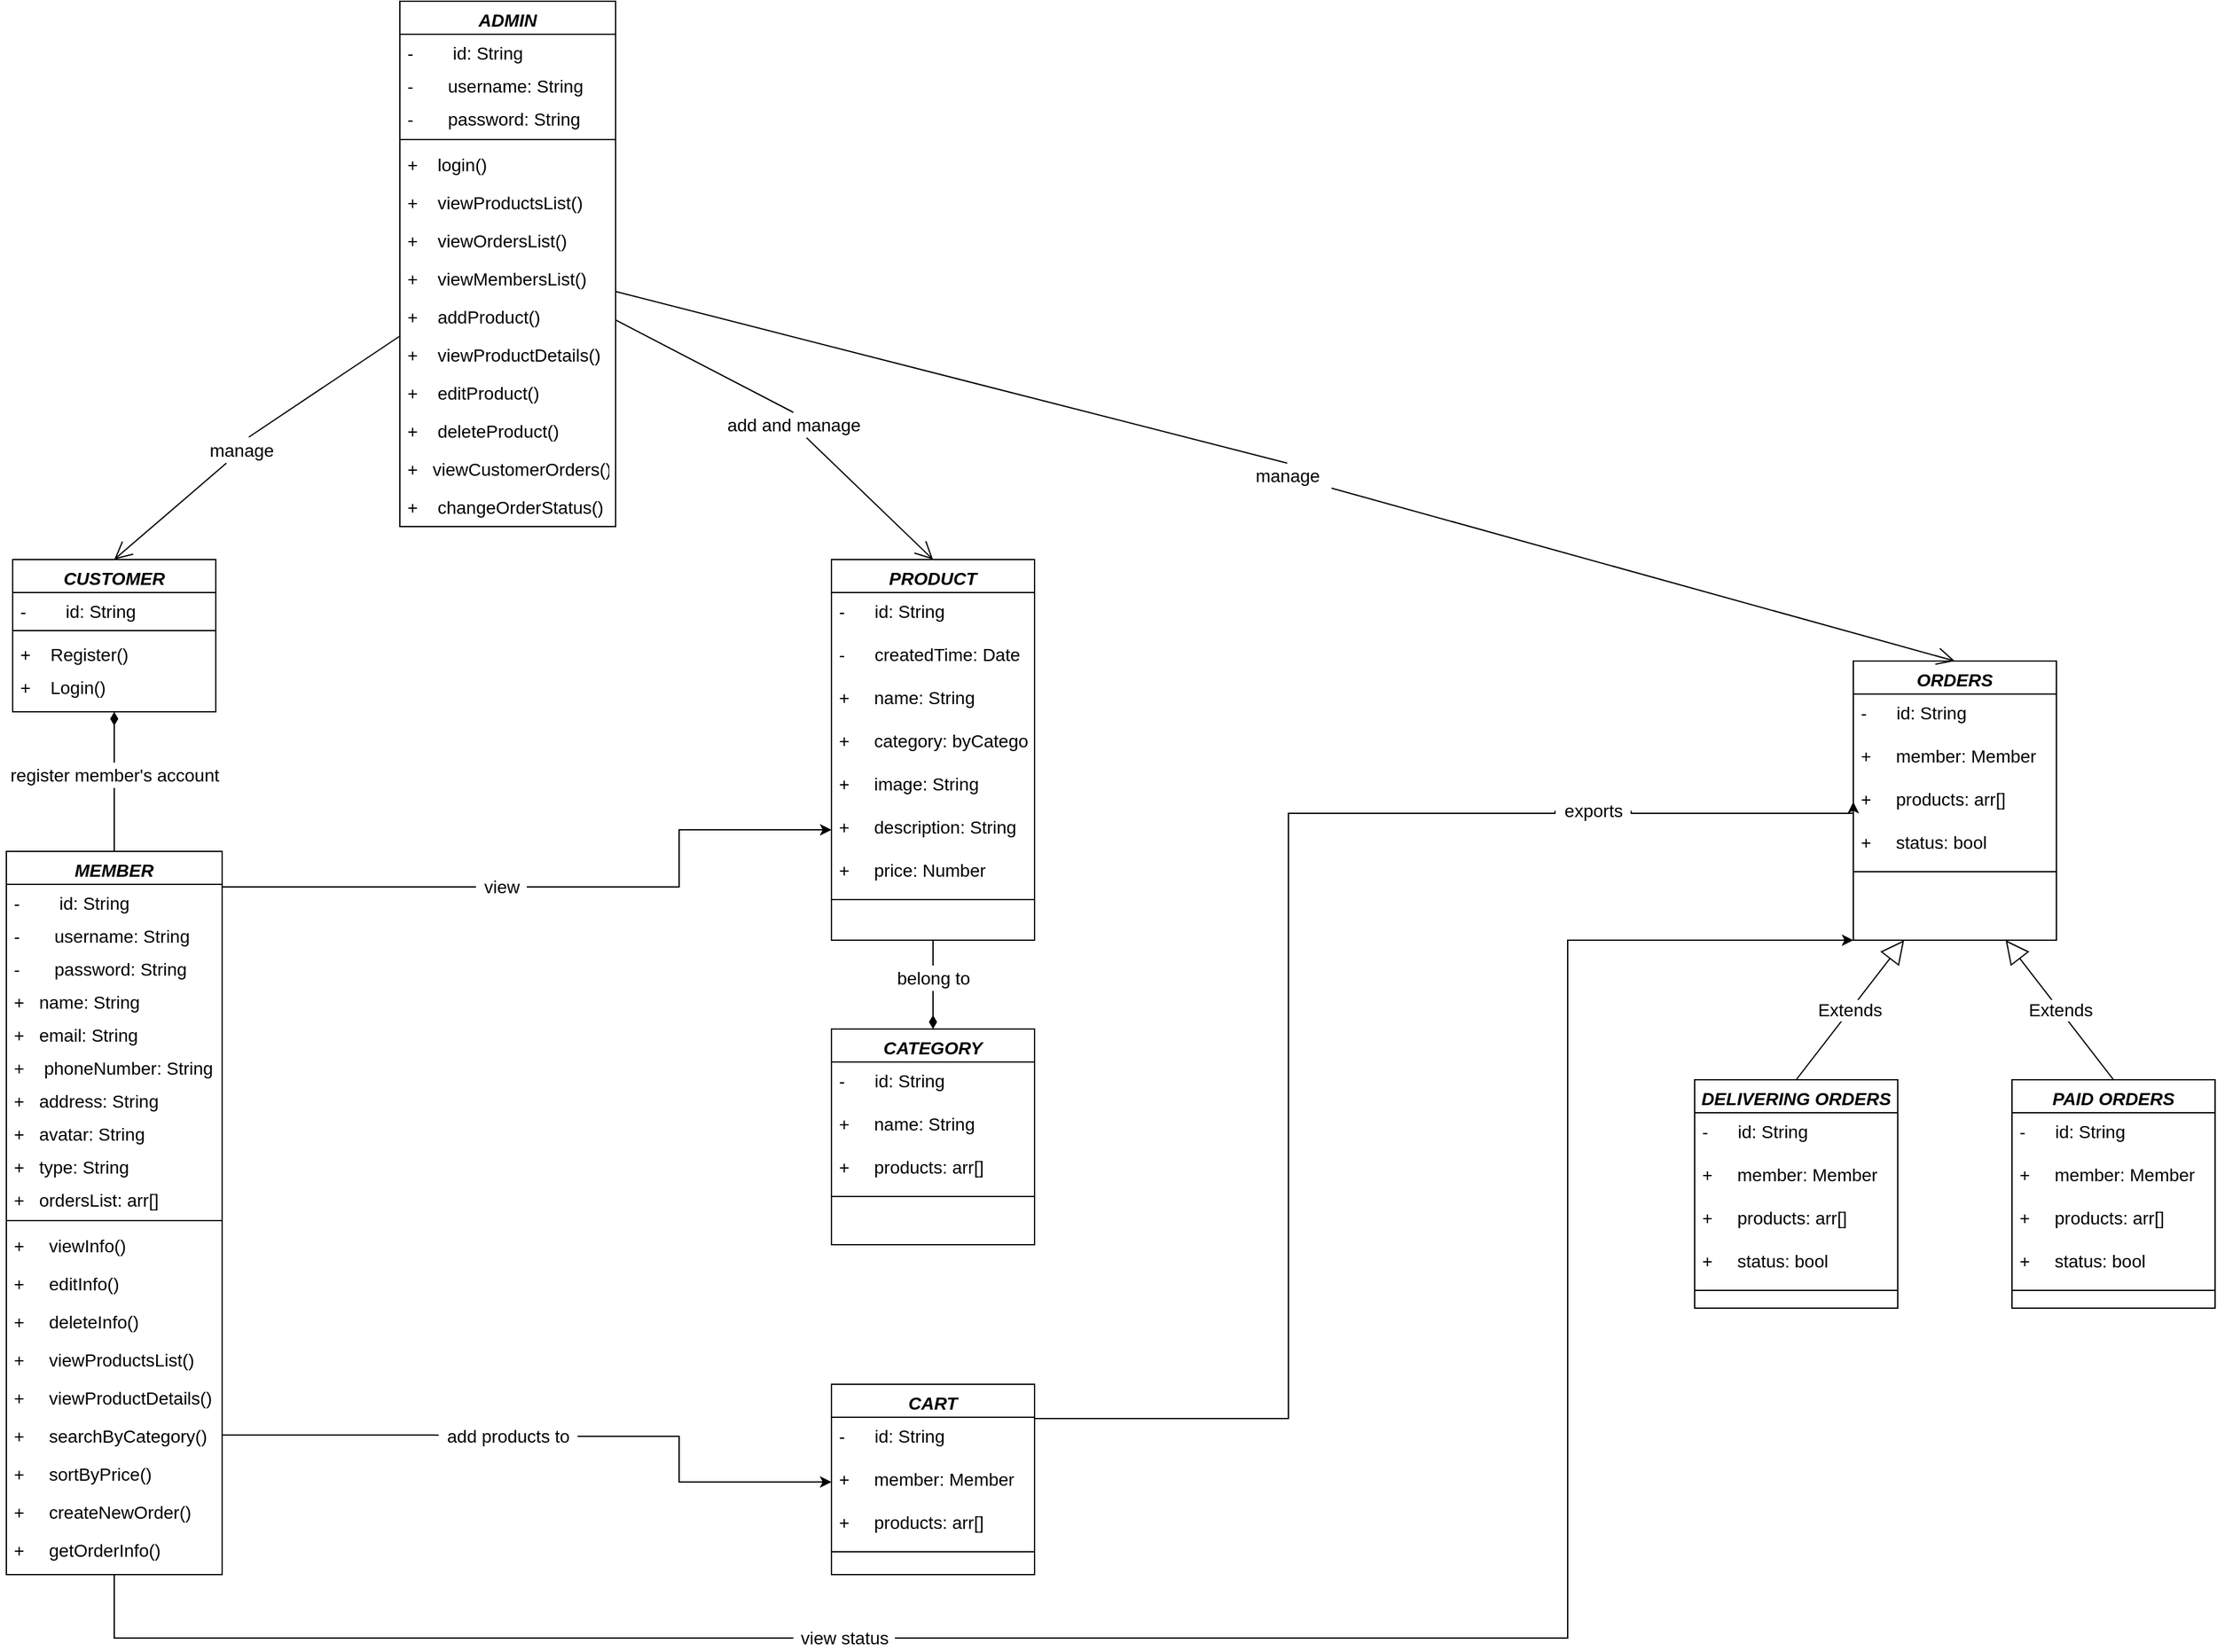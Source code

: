 <mxfile version="18.1.1" type="device"><diagram id="C5RBs43oDa-KdzZeNtuy" name="Page-1"><mxGraphModel dx="3422" dy="2517" grid="1" gridSize="10" guides="1" tooltips="1" connect="1" arrows="1" fold="1" page="1" pageScale="1" pageWidth="827" pageHeight="1169" math="0" shadow="0"><root><mxCell id="WIyWlLk6GJQsqaUBKTNV-0"/><mxCell id="WIyWlLk6GJQsqaUBKTNV-1" parent="WIyWlLk6GJQsqaUBKTNV-0"/><mxCell id="WtOea2Ob_18TwqerCMNY-133" style="edgeStyle=orthogonalEdgeStyle;rounded=0;orthogonalLoop=1;jettySize=auto;html=1;fontSize=14;entryX=0;entryY=1;entryDx=0;entryDy=0;startArrow=none;" edge="1" parent="WIyWlLk6GJQsqaUBKTNV-1" source="WtOea2Ob_18TwqerCMNY-135" target="WtOea2Ob_18TwqerCMNY-74"><mxGeometry relative="1" as="geometry"><mxPoint x="930" y="130" as="targetPoint"/><Array as="points"><mxPoint x="600" y="930"/><mxPoint x="600" y="380"/></Array></mxGeometry></mxCell><mxCell id="zkfFHV4jXpPFQw0GAbJ--0" value="MEMBER" style="swimlane;fontStyle=3;align=center;verticalAlign=top;childLayout=stackLayout;horizontal=1;startSize=26;horizontalStack=0;resizeParent=1;resizeLast=0;collapsible=1;marginBottom=0;rounded=0;shadow=0;strokeWidth=1;fontSize=14;" parent="WIyWlLk6GJQsqaUBKTNV-1" vertex="1"><mxGeometry x="-630" y="310" width="170" height="570" as="geometry"><mxRectangle x="230" y="140" width="160" height="26" as="alternateBounds"/></mxGeometry></mxCell><mxCell id="zkfFHV4jXpPFQw0GAbJ--2" value="-        id: String" style="text;align=left;verticalAlign=top;spacingLeft=4;spacingRight=4;overflow=hidden;rotatable=0;points=[[0,0.5],[1,0.5]];portConstraint=eastwest;rounded=0;shadow=0;html=0;fontSize=14;" parent="zkfFHV4jXpPFQw0GAbJ--0" vertex="1"><mxGeometry y="26" width="170" height="26" as="geometry"/></mxCell><mxCell id="zkfFHV4jXpPFQw0GAbJ--3" value="-       username: String" style="text;align=left;verticalAlign=top;spacingLeft=4;spacingRight=4;overflow=hidden;rotatable=0;points=[[0,0.5],[1,0.5]];portConstraint=eastwest;rounded=0;shadow=0;html=0;fontSize=14;" parent="zkfFHV4jXpPFQw0GAbJ--0" vertex="1"><mxGeometry y="52" width="170" height="26" as="geometry"/></mxCell><mxCell id="WtOea2Ob_18TwqerCMNY-10" value="-       password: String" style="text;align=left;verticalAlign=top;spacingLeft=4;spacingRight=4;overflow=hidden;rotatable=0;points=[[0,0.5],[1,0.5]];portConstraint=eastwest;rounded=0;shadow=0;html=0;fontSize=14;" vertex="1" parent="zkfFHV4jXpPFQw0GAbJ--0"><mxGeometry y="78" width="170" height="26" as="geometry"/></mxCell><mxCell id="WtOea2Ob_18TwqerCMNY-16" value="+   name: String" style="text;align=left;verticalAlign=top;spacingLeft=4;spacingRight=4;overflow=hidden;rotatable=0;points=[[0,0.5],[1,0.5]];portConstraint=eastwest;rounded=0;shadow=0;html=0;fontSize=14;" vertex="1" parent="zkfFHV4jXpPFQw0GAbJ--0"><mxGeometry y="104" width="170" height="26" as="geometry"/></mxCell><mxCell id="WtOea2Ob_18TwqerCMNY-13" value="+   email: String" style="text;align=left;verticalAlign=top;spacingLeft=4;spacingRight=4;overflow=hidden;rotatable=0;points=[[0,0.5],[1,0.5]];portConstraint=eastwest;rounded=0;shadow=0;html=0;fontSize=14;" vertex="1" parent="zkfFHV4jXpPFQw0GAbJ--0"><mxGeometry y="130" width="170" height="26" as="geometry"/></mxCell><mxCell id="WtOea2Ob_18TwqerCMNY-19" value="+    phoneNumber: String" style="text;align=left;verticalAlign=top;spacingLeft=4;spacingRight=4;overflow=hidden;rotatable=0;points=[[0,0.5],[1,0.5]];portConstraint=eastwest;rounded=0;shadow=0;html=0;fontSize=14;" vertex="1" parent="zkfFHV4jXpPFQw0GAbJ--0"><mxGeometry y="156" width="170" height="26" as="geometry"/></mxCell><mxCell id="WtOea2Ob_18TwqerCMNY-18" value="+   address: String" style="text;align=left;verticalAlign=top;spacingLeft=4;spacingRight=4;overflow=hidden;rotatable=0;points=[[0,0.5],[1,0.5]];portConstraint=eastwest;rounded=0;shadow=0;html=0;fontSize=14;" vertex="1" parent="zkfFHV4jXpPFQw0GAbJ--0"><mxGeometry y="182" width="170" height="26" as="geometry"/></mxCell><mxCell id="WtOea2Ob_18TwqerCMNY-14" value="+   avatar: String" style="text;align=left;verticalAlign=top;spacingLeft=4;spacingRight=4;overflow=hidden;rotatable=0;points=[[0,0.5],[1,0.5]];portConstraint=eastwest;rounded=0;shadow=0;html=0;fontSize=14;" vertex="1" parent="zkfFHV4jXpPFQw0GAbJ--0"><mxGeometry y="208" width="170" height="26" as="geometry"/></mxCell><mxCell id="WtOea2Ob_18TwqerCMNY-17" value="+   type: String" style="text;align=left;verticalAlign=top;spacingLeft=4;spacingRight=4;overflow=hidden;rotatable=0;points=[[0,0.5],[1,0.5]];portConstraint=eastwest;rounded=0;shadow=0;html=0;fontSize=14;" vertex="1" parent="zkfFHV4jXpPFQw0GAbJ--0"><mxGeometry y="234" width="170" height="26" as="geometry"/></mxCell><mxCell id="WtOea2Ob_18TwqerCMNY-15" value="+   ordersList: arr[]" style="text;align=left;verticalAlign=top;spacingLeft=4;spacingRight=4;overflow=hidden;rotatable=0;points=[[0,0.5],[1,0.5]];portConstraint=eastwest;rounded=0;shadow=0;html=0;fontSize=14;" vertex="1" parent="zkfFHV4jXpPFQw0GAbJ--0"><mxGeometry y="260" width="170" height="26" as="geometry"/></mxCell><mxCell id="zkfFHV4jXpPFQw0GAbJ--4" value="" style="line;html=1;strokeWidth=1;align=left;verticalAlign=middle;spacingTop=-1;spacingLeft=3;spacingRight=3;rotatable=0;labelPosition=right;points=[];portConstraint=eastwest;fontSize=14;" parent="zkfFHV4jXpPFQw0GAbJ--0" vertex="1"><mxGeometry y="286" width="170" height="10" as="geometry"/></mxCell><mxCell id="zkfFHV4jXpPFQw0GAbJ--5" value="+     viewInfo()" style="text;align=left;verticalAlign=top;spacingLeft=4;spacingRight=4;overflow=hidden;rotatable=0;points=[[0,0.5],[1,0.5]];portConstraint=eastwest;fontSize=14;" parent="zkfFHV4jXpPFQw0GAbJ--0" vertex="1"><mxGeometry y="296" width="170" height="30" as="geometry"/></mxCell><mxCell id="WtOea2Ob_18TwqerCMNY-34" value="+     editInfo()" style="text;align=left;verticalAlign=top;spacingLeft=4;spacingRight=4;overflow=hidden;rotatable=0;points=[[0,0.5],[1,0.5]];portConstraint=eastwest;fontSize=14;" vertex="1" parent="zkfFHV4jXpPFQw0GAbJ--0"><mxGeometry y="326" width="170" height="30" as="geometry"/></mxCell><mxCell id="WtOea2Ob_18TwqerCMNY-33" value="+     deleteInfo()" style="text;align=left;verticalAlign=top;spacingLeft=4;spacingRight=4;overflow=hidden;rotatable=0;points=[[0,0.5],[1,0.5]];portConstraint=eastwest;fontSize=14;" vertex="1" parent="zkfFHV4jXpPFQw0GAbJ--0"><mxGeometry y="356" width="170" height="30" as="geometry"/></mxCell><mxCell id="WtOea2Ob_18TwqerCMNY-35" value="+     viewProductsList()" style="text;align=left;verticalAlign=top;spacingLeft=4;spacingRight=4;overflow=hidden;rotatable=0;points=[[0,0.5],[1,0.5]];portConstraint=eastwest;fontSize=14;" vertex="1" parent="zkfFHV4jXpPFQw0GAbJ--0"><mxGeometry y="386" width="170" height="30" as="geometry"/></mxCell><mxCell id="WtOea2Ob_18TwqerCMNY-36" value="+     viewProductDetails()&#10;" style="text;align=left;verticalAlign=top;spacingLeft=4;spacingRight=4;overflow=hidden;rotatable=0;points=[[0,0.5],[1,0.5]];portConstraint=eastwest;fontStyle=0;fontSize=14;" vertex="1" parent="zkfFHV4jXpPFQw0GAbJ--0"><mxGeometry y="416" width="170" height="30" as="geometry"/></mxCell><mxCell id="WtOea2Ob_18TwqerCMNY-37" value="+     searchByCategory()" style="text;align=left;verticalAlign=top;spacingLeft=4;spacingRight=4;overflow=hidden;rotatable=0;points=[[0,0.5],[1,0.5]];portConstraint=eastwest;fontSize=14;" vertex="1" parent="zkfFHV4jXpPFQw0GAbJ--0"><mxGeometry y="446" width="170" height="30" as="geometry"/></mxCell><mxCell id="WtOea2Ob_18TwqerCMNY-38" value="+     sortByPrice()&#10;" style="text;align=left;verticalAlign=top;spacingLeft=4;spacingRight=4;overflow=hidden;rotatable=0;points=[[0,0.5],[1,0.5]];portConstraint=eastwest;fontSize=14;" vertex="1" parent="zkfFHV4jXpPFQw0GAbJ--0"><mxGeometry y="476" width="170" height="30" as="geometry"/></mxCell><mxCell id="WtOea2Ob_18TwqerCMNY-80" value="+     createNewOrder()" style="text;align=left;verticalAlign=top;spacingLeft=4;spacingRight=4;overflow=hidden;rotatable=0;points=[[0,0.5],[1,0.5]];portConstraint=eastwest;fontSize=14;" vertex="1" parent="zkfFHV4jXpPFQw0GAbJ--0"><mxGeometry y="506" width="170" height="30" as="geometry"/></mxCell><mxCell id="WtOea2Ob_18TwqerCMNY-81" value="+     getOrderInfo()&#10;" style="text;align=left;verticalAlign=top;spacingLeft=4;spacingRight=4;overflow=hidden;rotatable=0;points=[[0,0.5],[1,0.5]];portConstraint=eastwest;fontSize=14;" vertex="1" parent="zkfFHV4jXpPFQw0GAbJ--0"><mxGeometry y="536" width="170" height="30" as="geometry"/></mxCell><mxCell id="zkfFHV4jXpPFQw0GAbJ--13" value="PRODUCT" style="swimlane;fontStyle=3;align=center;verticalAlign=top;childLayout=stackLayout;horizontal=1;startSize=26;horizontalStack=0;resizeParent=1;resizeLast=0;collapsible=1;marginBottom=0;rounded=0;shadow=0;strokeWidth=1;fontSize=14;" parent="WIyWlLk6GJQsqaUBKTNV-1" vertex="1"><mxGeometry x="20" y="80" width="160" height="300" as="geometry"><mxRectangle x="340" y="380" width="170" height="26" as="alternateBounds"/></mxGeometry></mxCell><mxCell id="WtOea2Ob_18TwqerCMNY-48" value="-      id: String" style="text;align=left;verticalAlign=top;spacingLeft=4;spacingRight=4;overflow=hidden;rotatable=0;points=[[0,0.5],[1,0.5]];portConstraint=eastwest;fontSize=14;" vertex="1" parent="zkfFHV4jXpPFQw0GAbJ--13"><mxGeometry y="26" width="160" height="34" as="geometry"/></mxCell><mxCell id="WtOea2Ob_18TwqerCMNY-51" value="-      createdTime: Date" style="text;align=left;verticalAlign=top;spacingLeft=4;spacingRight=4;overflow=hidden;rotatable=0;points=[[0,0.5],[1,0.5]];portConstraint=eastwest;fontSize=14;" vertex="1" parent="zkfFHV4jXpPFQw0GAbJ--13"><mxGeometry y="60" width="160" height="34" as="geometry"/></mxCell><mxCell id="WtOea2Ob_18TwqerCMNY-53" value="+     name: String" style="text;align=left;verticalAlign=top;spacingLeft=4;spacingRight=4;overflow=hidden;rotatable=0;points=[[0,0.5],[1,0.5]];portConstraint=eastwest;fontSize=14;" vertex="1" parent="zkfFHV4jXpPFQw0GAbJ--13"><mxGeometry y="94" width="160" height="34" as="geometry"/></mxCell><mxCell id="WtOea2Ob_18TwqerCMNY-50" value="+     category: byCategoryID " style="text;align=left;verticalAlign=top;spacingLeft=4;spacingRight=4;overflow=hidden;rotatable=0;points=[[0,0.5],[1,0.5]];portConstraint=eastwest;fontSize=14;" vertex="1" parent="zkfFHV4jXpPFQw0GAbJ--13"><mxGeometry y="128" width="160" height="34" as="geometry"/></mxCell><mxCell id="WtOea2Ob_18TwqerCMNY-52" value="+     image: String" style="text;align=left;verticalAlign=top;spacingLeft=4;spacingRight=4;overflow=hidden;rotatable=0;points=[[0,0.5],[1,0.5]];portConstraint=eastwest;fontSize=14;" vertex="1" parent="zkfFHV4jXpPFQw0GAbJ--13"><mxGeometry y="162" width="160" height="34" as="geometry"/></mxCell><mxCell id="WtOea2Ob_18TwqerCMNY-54" value="+     description: String" style="text;align=left;verticalAlign=top;spacingLeft=4;spacingRight=4;overflow=hidden;rotatable=0;points=[[0,0.5],[1,0.5]];portConstraint=eastwest;fontSize=14;" vertex="1" parent="zkfFHV4jXpPFQw0GAbJ--13"><mxGeometry y="196" width="160" height="34" as="geometry"/></mxCell><mxCell id="WtOea2Ob_18TwqerCMNY-49" value="+     price: Number" style="text;align=left;verticalAlign=top;spacingLeft=4;spacingRight=4;overflow=hidden;rotatable=0;points=[[0,0.5],[1,0.5]];portConstraint=eastwest;fontSize=14;" vertex="1" parent="zkfFHV4jXpPFQw0GAbJ--13"><mxGeometry y="230" width="160" height="34" as="geometry"/></mxCell><mxCell id="zkfFHV4jXpPFQw0GAbJ--15" value="" style="line;html=1;strokeWidth=1;align=left;verticalAlign=middle;spacingTop=-1;spacingLeft=3;spacingRight=3;rotatable=0;labelPosition=right;points=[];portConstraint=eastwest;fontSize=14;" parent="zkfFHV4jXpPFQw0GAbJ--13" vertex="1"><mxGeometry y="264" width="160" height="8" as="geometry"/></mxCell><mxCell id="zkfFHV4jXpPFQw0GAbJ--17" value="CUSTOMER" style="swimlane;fontStyle=3;align=center;verticalAlign=top;childLayout=stackLayout;horizontal=1;startSize=26;horizontalStack=0;resizeParent=1;resizeLast=0;collapsible=1;marginBottom=0;rounded=0;shadow=0;strokeWidth=1;fontSize=14;" parent="WIyWlLk6GJQsqaUBKTNV-1" vertex="1"><mxGeometry x="-625" y="80" width="160" height="120" as="geometry"><mxRectangle x="550" y="140" width="160" height="26" as="alternateBounds"/></mxGeometry></mxCell><mxCell id="zkfFHV4jXpPFQw0GAbJ--18" value="-        id: String" style="text;align=left;verticalAlign=top;spacingLeft=4;spacingRight=4;overflow=hidden;rotatable=0;points=[[0,0.5],[1,0.5]];portConstraint=eastwest;fontSize=14;" parent="zkfFHV4jXpPFQw0GAbJ--17" vertex="1"><mxGeometry y="26" width="160" height="26" as="geometry"/></mxCell><mxCell id="zkfFHV4jXpPFQw0GAbJ--23" value="" style="line;html=1;strokeWidth=1;align=left;verticalAlign=middle;spacingTop=-1;spacingLeft=3;spacingRight=3;rotatable=0;labelPosition=right;points=[];portConstraint=eastwest;fontSize=14;" parent="zkfFHV4jXpPFQw0GAbJ--17" vertex="1"><mxGeometry y="52" width="160" height="8" as="geometry"/></mxCell><mxCell id="zkfFHV4jXpPFQw0GAbJ--24" value="+    Register()" style="text;align=left;verticalAlign=top;spacingLeft=4;spacingRight=4;overflow=hidden;rotatable=0;points=[[0,0.5],[1,0.5]];portConstraint=eastwest;fontSize=14;" parent="zkfFHV4jXpPFQw0GAbJ--17" vertex="1"><mxGeometry y="60" width="160" height="26" as="geometry"/></mxCell><mxCell id="zkfFHV4jXpPFQw0GAbJ--25" value="+    Login()" style="text;align=left;verticalAlign=top;spacingLeft=4;spacingRight=4;overflow=hidden;rotatable=0;points=[[0,0.5],[1,0.5]];portConstraint=eastwest;fontSize=14;" parent="zkfFHV4jXpPFQw0GAbJ--17" vertex="1"><mxGeometry y="86" width="160" height="26" as="geometry"/></mxCell><mxCell id="WtOea2Ob_18TwqerCMNY-20" value="ADMIN" style="swimlane;fontStyle=3;align=center;verticalAlign=top;childLayout=stackLayout;horizontal=1;startSize=26;horizontalStack=0;resizeParent=1;resizeLast=0;collapsible=1;marginBottom=0;rounded=0;shadow=0;strokeWidth=1;fontSize=14;" vertex="1" parent="WIyWlLk6GJQsqaUBKTNV-1"><mxGeometry x="-320" y="-360" width="170" height="414" as="geometry"><mxRectangle x="230" y="140" width="160" height="26" as="alternateBounds"/></mxGeometry></mxCell><mxCell id="WtOea2Ob_18TwqerCMNY-21" value="-        id: String" style="text;align=left;verticalAlign=top;spacingLeft=4;spacingRight=4;overflow=hidden;rotatable=0;points=[[0,0.5],[1,0.5]];portConstraint=eastwest;rounded=0;shadow=0;html=0;fontSize=14;" vertex="1" parent="WtOea2Ob_18TwqerCMNY-20"><mxGeometry y="26" width="170" height="26" as="geometry"/></mxCell><mxCell id="WtOea2Ob_18TwqerCMNY-22" value="-       username: String" style="text;align=left;verticalAlign=top;spacingLeft=4;spacingRight=4;overflow=hidden;rotatable=0;points=[[0,0.5],[1,0.5]];portConstraint=eastwest;rounded=0;shadow=0;html=0;fontSize=14;" vertex="1" parent="WtOea2Ob_18TwqerCMNY-20"><mxGeometry y="52" width="170" height="26" as="geometry"/></mxCell><mxCell id="WtOea2Ob_18TwqerCMNY-23" value="-       password: String" style="text;align=left;verticalAlign=top;spacingLeft=4;spacingRight=4;overflow=hidden;rotatable=0;points=[[0,0.5],[1,0.5]];portConstraint=eastwest;rounded=0;shadow=0;html=0;fontSize=14;" vertex="1" parent="WtOea2Ob_18TwqerCMNY-20"><mxGeometry y="78" width="170" height="26" as="geometry"/></mxCell><mxCell id="WtOea2Ob_18TwqerCMNY-31" value="" style="line;html=1;strokeWidth=1;align=left;verticalAlign=middle;spacingTop=-1;spacingLeft=3;spacingRight=3;rotatable=0;labelPosition=right;points=[];portConstraint=eastwest;fontSize=14;" vertex="1" parent="WtOea2Ob_18TwqerCMNY-20"><mxGeometry y="104" width="170" height="10" as="geometry"/></mxCell><mxCell id="WtOea2Ob_18TwqerCMNY-32" value="+    login()" style="text;align=left;verticalAlign=top;spacingLeft=4;spacingRight=4;overflow=hidden;rotatable=0;points=[[0,0.5],[1,0.5]];portConstraint=eastwest;fontSize=14;" vertex="1" parent="WtOea2Ob_18TwqerCMNY-20"><mxGeometry y="114" width="170" height="30" as="geometry"/></mxCell><mxCell id="WtOea2Ob_18TwqerCMNY-39" value="+    viewProductsList()" style="text;align=left;verticalAlign=top;spacingLeft=4;spacingRight=4;overflow=hidden;rotatable=0;points=[[0,0.5],[1,0.5]];portConstraint=eastwest;fontSize=14;" vertex="1" parent="WtOea2Ob_18TwqerCMNY-20"><mxGeometry y="144" width="170" height="30" as="geometry"/></mxCell><mxCell id="WtOea2Ob_18TwqerCMNY-82" value="+    viewOrdersList()" style="text;align=left;verticalAlign=top;spacingLeft=4;spacingRight=4;overflow=hidden;rotatable=0;points=[[0,0.5],[1,0.5]];portConstraint=eastwest;fontSize=14;" vertex="1" parent="WtOea2Ob_18TwqerCMNY-20"><mxGeometry y="174" width="170" height="30" as="geometry"/></mxCell><mxCell id="WtOea2Ob_18TwqerCMNY-43" value="+    viewMembersList()" style="text;align=left;verticalAlign=top;spacingLeft=4;spacingRight=4;overflow=hidden;rotatable=0;points=[[0,0.5],[1,0.5]];portConstraint=eastwest;fontSize=14;" vertex="1" parent="WtOea2Ob_18TwqerCMNY-20"><mxGeometry y="204" width="170" height="30" as="geometry"/></mxCell><mxCell id="WtOea2Ob_18TwqerCMNY-83" value="+    addProduct()" style="text;align=left;verticalAlign=top;spacingLeft=4;spacingRight=4;overflow=hidden;rotatable=0;points=[[0,0.5],[1,0.5]];portConstraint=eastwest;fontSize=14;" vertex="1" parent="WtOea2Ob_18TwqerCMNY-20"><mxGeometry y="234" width="170" height="30" as="geometry"/></mxCell><mxCell id="WtOea2Ob_18TwqerCMNY-84" value="+    viewProductDetails()" style="text;align=left;verticalAlign=top;spacingLeft=4;spacingRight=4;overflow=hidden;rotatable=0;points=[[0,0.5],[1,0.5]];portConstraint=eastwest;fontSize=14;" vertex="1" parent="WtOea2Ob_18TwqerCMNY-20"><mxGeometry y="264" width="170" height="30" as="geometry"/></mxCell><mxCell id="WtOea2Ob_18TwqerCMNY-42" value="+    editProduct()" style="text;align=left;verticalAlign=top;spacingLeft=4;spacingRight=4;overflow=hidden;rotatable=0;points=[[0,0.5],[1,0.5]];portConstraint=eastwest;fontSize=14;" vertex="1" parent="WtOea2Ob_18TwqerCMNY-20"><mxGeometry y="294" width="170" height="30" as="geometry"/></mxCell><mxCell id="WtOea2Ob_18TwqerCMNY-85" value="+    deleteProduct()" style="text;align=left;verticalAlign=top;spacingLeft=4;spacingRight=4;overflow=hidden;rotatable=0;points=[[0,0.5],[1,0.5]];portConstraint=eastwest;fontSize=14;" vertex="1" parent="WtOea2Ob_18TwqerCMNY-20"><mxGeometry y="324" width="170" height="30" as="geometry"/></mxCell><mxCell id="WtOea2Ob_18TwqerCMNY-41" value="+   viewCustomerOrders()" style="text;align=left;verticalAlign=top;spacingLeft=4;spacingRight=4;overflow=hidden;rotatable=0;points=[[0,0.5],[1,0.5]];portConstraint=eastwest;fontSize=14;" vertex="1" parent="WtOea2Ob_18TwqerCMNY-20"><mxGeometry y="354" width="170" height="30" as="geometry"/></mxCell><mxCell id="WtOea2Ob_18TwqerCMNY-40" value="+    changeOrderStatus()" style="text;align=left;verticalAlign=top;spacingLeft=4;spacingRight=4;overflow=hidden;rotatable=0;points=[[0,0.5],[1,0.5]];portConstraint=eastwest;fontSize=14;" vertex="1" parent="WtOea2Ob_18TwqerCMNY-20"><mxGeometry y="384" width="170" height="30" as="geometry"/></mxCell><mxCell id="WtOea2Ob_18TwqerCMNY-56" value="CATEGORY" style="swimlane;fontStyle=3;align=center;verticalAlign=top;childLayout=stackLayout;horizontal=1;startSize=26;horizontalStack=0;resizeParent=1;resizeLast=0;collapsible=1;marginBottom=0;rounded=0;shadow=0;strokeWidth=1;fontSize=14;" vertex="1" parent="WIyWlLk6GJQsqaUBKTNV-1"><mxGeometry x="20" y="450" width="160" height="170" as="geometry"><mxRectangle x="340" y="380" width="170" height="26" as="alternateBounds"/></mxGeometry></mxCell><mxCell id="WtOea2Ob_18TwqerCMNY-57" value="-      id: String" style="text;align=left;verticalAlign=top;spacingLeft=4;spacingRight=4;overflow=hidden;rotatable=0;points=[[0,0.5],[1,0.5]];portConstraint=eastwest;fontSize=14;" vertex="1" parent="WtOea2Ob_18TwqerCMNY-56"><mxGeometry y="26" width="160" height="34" as="geometry"/></mxCell><mxCell id="WtOea2Ob_18TwqerCMNY-59" value="+     name: String" style="text;align=left;verticalAlign=top;spacingLeft=4;spacingRight=4;overflow=hidden;rotatable=0;points=[[0,0.5],[1,0.5]];portConstraint=eastwest;fontSize=14;" vertex="1" parent="WtOea2Ob_18TwqerCMNY-56"><mxGeometry y="60" width="160" height="34" as="geometry"/></mxCell><mxCell id="WtOea2Ob_18TwqerCMNY-60" value="+     products: arr[] " style="text;align=left;verticalAlign=top;spacingLeft=4;spacingRight=4;overflow=hidden;rotatable=0;points=[[0,0.5],[1,0.5]];portConstraint=eastwest;fontSize=14;" vertex="1" parent="WtOea2Ob_18TwqerCMNY-56"><mxGeometry y="94" width="160" height="34" as="geometry"/></mxCell><mxCell id="WtOea2Ob_18TwqerCMNY-64" value="" style="line;html=1;strokeWidth=1;align=left;verticalAlign=middle;spacingTop=-1;spacingLeft=3;spacingRight=3;rotatable=0;labelPosition=right;points=[];portConstraint=eastwest;fontSize=14;" vertex="1" parent="WtOea2Ob_18TwqerCMNY-56"><mxGeometry y="128" width="160" height="8" as="geometry"/></mxCell><mxCell id="WtOea2Ob_18TwqerCMNY-74" value="ORDERS" style="swimlane;fontStyle=3;align=center;verticalAlign=top;childLayout=stackLayout;horizontal=1;startSize=26;horizontalStack=0;resizeParent=1;resizeLast=0;collapsible=1;marginBottom=0;rounded=0;shadow=0;strokeWidth=1;fontSize=14;" vertex="1" parent="WIyWlLk6GJQsqaUBKTNV-1"><mxGeometry x="825" y="160" width="160" height="220" as="geometry"><mxRectangle x="340" y="380" width="170" height="26" as="alternateBounds"/></mxGeometry></mxCell><mxCell id="WtOea2Ob_18TwqerCMNY-75" value="-      id: String" style="text;align=left;verticalAlign=top;spacingLeft=4;spacingRight=4;overflow=hidden;rotatable=0;points=[[0,0.5],[1,0.5]];portConstraint=eastwest;fontSize=14;" vertex="1" parent="WtOea2Ob_18TwqerCMNY-74"><mxGeometry y="26" width="160" height="34" as="geometry"/></mxCell><mxCell id="WtOea2Ob_18TwqerCMNY-76" value="+     member: Member" style="text;align=left;verticalAlign=top;spacingLeft=4;spacingRight=4;overflow=hidden;rotatable=0;points=[[0,0.5],[1,0.5]];portConstraint=eastwest;fontSize=14;" vertex="1" parent="WtOea2Ob_18TwqerCMNY-74"><mxGeometry y="60" width="160" height="34" as="geometry"/></mxCell><mxCell id="WtOea2Ob_18TwqerCMNY-79" value="+     products: arr[] " style="text;align=left;verticalAlign=top;spacingLeft=4;spacingRight=4;overflow=hidden;rotatable=0;points=[[0,0.5],[1,0.5]];portConstraint=eastwest;fontSize=14;" vertex="1" parent="WtOea2Ob_18TwqerCMNY-74"><mxGeometry y="94" width="160" height="34" as="geometry"/></mxCell><mxCell id="WtOea2Ob_18TwqerCMNY-77" value="+     status: bool" style="text;align=left;verticalAlign=top;spacingLeft=4;spacingRight=4;overflow=hidden;rotatable=0;points=[[0,0.5],[1,0.5]];portConstraint=eastwest;fontSize=14;" vertex="1" parent="WtOea2Ob_18TwqerCMNY-74"><mxGeometry y="128" width="160" height="34" as="geometry"/></mxCell><mxCell id="WtOea2Ob_18TwqerCMNY-78" value="" style="line;html=1;strokeWidth=1;align=left;verticalAlign=middle;spacingTop=-1;spacingLeft=3;spacingRight=3;rotatable=0;labelPosition=right;points=[];portConstraint=eastwest;fontSize=14;" vertex="1" parent="WtOea2Ob_18TwqerCMNY-74"><mxGeometry y="162" width="160" height="8" as="geometry"/></mxCell><mxCell id="WtOea2Ob_18TwqerCMNY-86" value="PAID ORDERS" style="swimlane;fontStyle=3;align=center;verticalAlign=top;childLayout=stackLayout;horizontal=1;startSize=26;horizontalStack=0;resizeParent=1;resizeLast=0;collapsible=1;marginBottom=0;rounded=0;shadow=0;strokeWidth=1;fontSize=14;" vertex="1" parent="WIyWlLk6GJQsqaUBKTNV-1"><mxGeometry x="950" y="490" width="160" height="180" as="geometry"><mxRectangle x="340" y="380" width="170" height="26" as="alternateBounds"/></mxGeometry></mxCell><mxCell id="WtOea2Ob_18TwqerCMNY-87" value="-      id: String" style="text;align=left;verticalAlign=top;spacingLeft=4;spacingRight=4;overflow=hidden;rotatable=0;points=[[0,0.5],[1,0.5]];portConstraint=eastwest;fontSize=14;" vertex="1" parent="WtOea2Ob_18TwqerCMNY-86"><mxGeometry y="26" width="160" height="34" as="geometry"/></mxCell><mxCell id="WtOea2Ob_18TwqerCMNY-88" value="+     member: Member" style="text;align=left;verticalAlign=top;spacingLeft=4;spacingRight=4;overflow=hidden;rotatable=0;points=[[0,0.5],[1,0.5]];portConstraint=eastwest;fontSize=14;" vertex="1" parent="WtOea2Ob_18TwqerCMNY-86"><mxGeometry y="60" width="160" height="34" as="geometry"/></mxCell><mxCell id="WtOea2Ob_18TwqerCMNY-89" value="+     products: arr[] " style="text;align=left;verticalAlign=top;spacingLeft=4;spacingRight=4;overflow=hidden;rotatable=0;points=[[0,0.5],[1,0.5]];portConstraint=eastwest;fontSize=14;" vertex="1" parent="WtOea2Ob_18TwqerCMNY-86"><mxGeometry y="94" width="160" height="34" as="geometry"/></mxCell><mxCell id="WtOea2Ob_18TwqerCMNY-90" value="+     status: bool" style="text;align=left;verticalAlign=top;spacingLeft=4;spacingRight=4;overflow=hidden;rotatable=0;points=[[0,0.5],[1,0.5]];portConstraint=eastwest;fontSize=14;" vertex="1" parent="WtOea2Ob_18TwqerCMNY-86"><mxGeometry y="128" width="160" height="34" as="geometry"/></mxCell><mxCell id="WtOea2Ob_18TwqerCMNY-91" value="" style="line;html=1;strokeWidth=1;align=left;verticalAlign=middle;spacingTop=-1;spacingLeft=3;spacingRight=3;rotatable=0;labelPosition=right;points=[];portConstraint=eastwest;fontSize=14;" vertex="1" parent="WtOea2Ob_18TwqerCMNY-86"><mxGeometry y="162" width="160" height="8" as="geometry"/></mxCell><mxCell id="WtOea2Ob_18TwqerCMNY-92" value="DELIVERING ORDERS" style="swimlane;fontStyle=3;align=center;verticalAlign=top;childLayout=stackLayout;horizontal=1;startSize=26;horizontalStack=0;resizeParent=1;resizeLast=0;collapsible=1;marginBottom=0;rounded=0;shadow=0;strokeWidth=1;fontSize=14;" vertex="1" parent="WIyWlLk6GJQsqaUBKTNV-1"><mxGeometry x="700" y="490" width="160" height="180" as="geometry"><mxRectangle x="340" y="380" width="170" height="26" as="alternateBounds"/></mxGeometry></mxCell><mxCell id="WtOea2Ob_18TwqerCMNY-93" value="-      id: String" style="text;align=left;verticalAlign=top;spacingLeft=4;spacingRight=4;overflow=hidden;rotatable=0;points=[[0,0.5],[1,0.5]];portConstraint=eastwest;fontSize=14;" vertex="1" parent="WtOea2Ob_18TwqerCMNY-92"><mxGeometry y="26" width="160" height="34" as="geometry"/></mxCell><mxCell id="WtOea2Ob_18TwqerCMNY-94" value="+     member: Member" style="text;align=left;verticalAlign=top;spacingLeft=4;spacingRight=4;overflow=hidden;rotatable=0;points=[[0,0.5],[1,0.5]];portConstraint=eastwest;fontSize=14;" vertex="1" parent="WtOea2Ob_18TwqerCMNY-92"><mxGeometry y="60" width="160" height="34" as="geometry"/></mxCell><mxCell id="WtOea2Ob_18TwqerCMNY-95" value="+     products: arr[] " style="text;align=left;verticalAlign=top;spacingLeft=4;spacingRight=4;overflow=hidden;rotatable=0;points=[[0,0.5],[1,0.5]];portConstraint=eastwest;fontSize=14;" vertex="1" parent="WtOea2Ob_18TwqerCMNY-92"><mxGeometry y="94" width="160" height="34" as="geometry"/></mxCell><mxCell id="WtOea2Ob_18TwqerCMNY-96" value="+     status: bool" style="text;align=left;verticalAlign=top;spacingLeft=4;spacingRight=4;overflow=hidden;rotatable=0;points=[[0,0.5],[1,0.5]];portConstraint=eastwest;fontSize=14;" vertex="1" parent="WtOea2Ob_18TwqerCMNY-92"><mxGeometry y="128" width="160" height="34" as="geometry"/></mxCell><mxCell id="WtOea2Ob_18TwqerCMNY-97" value="" style="line;html=1;strokeWidth=1;align=left;verticalAlign=middle;spacingTop=-1;spacingLeft=3;spacingRight=3;rotatable=0;labelPosition=right;points=[];portConstraint=eastwest;fontSize=14;" vertex="1" parent="WtOea2Ob_18TwqerCMNY-92"><mxGeometry y="162" width="160" height="8" as="geometry"/></mxCell><mxCell id="WtOea2Ob_18TwqerCMNY-98" value="" style="endArrow=none;startArrow=none;endFill=0;startFill=1;html=1;verticalAlign=bottom;labelBackgroundColor=none;strokeWidth=1;startSize=8;endSize=8;rounded=0;entryX=0.5;entryY=0;entryDx=0;entryDy=0;exitX=0.5;exitY=1;exitDx=0;exitDy=0;fontSize=14;" edge="1" parent="WIyWlLk6GJQsqaUBKTNV-1" source="WtOea2Ob_18TwqerCMNY-105" target="zkfFHV4jXpPFQw0GAbJ--0"><mxGeometry width="160" relative="1" as="geometry"><mxPoint x="-545" y="200" as="sourcePoint"/><mxPoint x="-140" y="260" as="targetPoint"/></mxGeometry></mxCell><mxCell id="WtOea2Ob_18TwqerCMNY-116" value="CART" style="swimlane;fontStyle=3;align=center;verticalAlign=top;childLayout=stackLayout;horizontal=1;startSize=26;horizontalStack=0;resizeParent=1;resizeLast=0;collapsible=1;marginBottom=0;rounded=0;shadow=0;strokeWidth=1;fontSize=14;" vertex="1" parent="WIyWlLk6GJQsqaUBKTNV-1"><mxGeometry x="20" y="730" width="160" height="150" as="geometry"><mxRectangle x="340" y="380" width="170" height="26" as="alternateBounds"/></mxGeometry></mxCell><mxCell id="WtOea2Ob_18TwqerCMNY-117" value="-      id: String" style="text;align=left;verticalAlign=top;spacingLeft=4;spacingRight=4;overflow=hidden;rotatable=0;points=[[0,0.5],[1,0.5]];portConstraint=eastwest;fontSize=14;" vertex="1" parent="WtOea2Ob_18TwqerCMNY-116"><mxGeometry y="26" width="160" height="34" as="geometry"/></mxCell><mxCell id="WtOea2Ob_18TwqerCMNY-118" value="+     member: Member" style="text;align=left;verticalAlign=top;spacingLeft=4;spacingRight=4;overflow=hidden;rotatable=0;points=[[0,0.5],[1,0.5]];portConstraint=eastwest;fontSize=14;" vertex="1" parent="WtOea2Ob_18TwqerCMNY-116"><mxGeometry y="60" width="160" height="34" as="geometry"/></mxCell><mxCell id="WtOea2Ob_18TwqerCMNY-119" value="+     products: arr[] " style="text;align=left;verticalAlign=top;spacingLeft=4;spacingRight=4;overflow=hidden;rotatable=0;points=[[0,0.5],[1,0.5]];portConstraint=eastwest;fontSize=14;" vertex="1" parent="WtOea2Ob_18TwqerCMNY-116"><mxGeometry y="94" width="160" height="34" as="geometry"/></mxCell><mxCell id="WtOea2Ob_18TwqerCMNY-121" value="" style="line;html=1;strokeWidth=1;align=left;verticalAlign=middle;spacingTop=-1;spacingLeft=3;spacingRight=3;rotatable=0;labelPosition=right;points=[];portConstraint=eastwest;fontSize=14;" vertex="1" parent="WtOea2Ob_18TwqerCMNY-116"><mxGeometry y="128" width="160" height="8" as="geometry"/></mxCell><mxCell id="WtOea2Ob_18TwqerCMNY-123" value="" style="endArrow=none;startArrow=none;endFill=0;startFill=1;html=1;verticalAlign=bottom;labelBackgroundColor=none;strokeWidth=1;startSize=8;endSize=8;rounded=0;entryX=0.5;entryY=1;entryDx=0;entryDy=0;exitX=0.5;exitY=0;exitDx=0;exitDy=0;fontSize=14;" edge="1" parent="WIyWlLk6GJQsqaUBKTNV-1" source="WtOea2Ob_18TwqerCMNY-124" target="zkfFHV4jXpPFQw0GAbJ--13"><mxGeometry width="160" relative="1" as="geometry"><mxPoint x="-220" y="300" as="sourcePoint"/><mxPoint x="-220" y="350" as="targetPoint"/></mxGeometry></mxCell><mxCell id="WtOea2Ob_18TwqerCMNY-125" value="Extends" style="endArrow=block;endSize=16;endFill=0;html=1;rounded=0;entryX=0.75;entryY=1;entryDx=0;entryDy=0;exitX=0.5;exitY=0;exitDx=0;exitDy=0;fontSize=14;" edge="1" parent="WIyWlLk6GJQsqaUBKTNV-1" source="WtOea2Ob_18TwqerCMNY-86" target="WtOea2Ob_18TwqerCMNY-74"><mxGeometry width="160" relative="1" as="geometry"><mxPoint x="695" y="-30" as="sourcePoint"/><mxPoint x="855" y="-30" as="targetPoint"/></mxGeometry></mxCell><mxCell id="WtOea2Ob_18TwqerCMNY-126" value="Extends" style="endArrow=block;endSize=16;endFill=0;html=1;rounded=0;entryX=0.25;entryY=1;entryDx=0;entryDy=0;exitX=0.5;exitY=0;exitDx=0;exitDy=0;fontSize=14;" edge="1" parent="WIyWlLk6GJQsqaUBKTNV-1" source="WtOea2Ob_18TwqerCMNY-92" target="WtOea2Ob_18TwqerCMNY-74"><mxGeometry width="160" relative="1" as="geometry"><mxPoint x="1075" y="-129" as="sourcePoint"/><mxPoint x="995" y="-183" as="targetPoint"/></mxGeometry></mxCell><mxCell id="WtOea2Ob_18TwqerCMNY-128" value="" style="endArrow=open;endFill=1;endSize=12;html=1;rounded=0;entryX=0.5;entryY=0;entryDx=0;entryDy=0;fontSize=14;startArrow=none;" edge="1" parent="WIyWlLk6GJQsqaUBKTNV-1" source="WtOea2Ob_18TwqerCMNY-129" target="zkfFHV4jXpPFQw0GAbJ--13"><mxGeometry width="160" relative="1" as="geometry"><mxPoint x="-150" y="190" as="sourcePoint"/><mxPoint x="10" y="190" as="targetPoint"/></mxGeometry></mxCell><mxCell id="WtOea2Ob_18TwqerCMNY-130" value="" style="endArrow=open;endFill=1;endSize=12;html=1;rounded=0;entryX=0.5;entryY=0;entryDx=0;entryDy=0;fontSize=14;startArrow=none;" edge="1" parent="WIyWlLk6GJQsqaUBKTNV-1" source="WtOea2Ob_18TwqerCMNY-131" target="zkfFHV4jXpPFQw0GAbJ--17"><mxGeometry width="160" relative="1" as="geometry"><mxPoint x="-50" y="-94.099" as="sourcePoint"/><mxPoint x="270" y="90" as="targetPoint"/></mxGeometry></mxCell><mxCell id="WtOea2Ob_18TwqerCMNY-132" value="" style="endArrow=open;endFill=1;endSize=12;html=1;rounded=0;entryX=0.5;entryY=0;entryDx=0;entryDy=0;fontSize=14;startArrow=none;" edge="1" parent="WIyWlLk6GJQsqaUBKTNV-1" source="WtOea2Ob_18TwqerCMNY-134" target="WtOea2Ob_18TwqerCMNY-74"><mxGeometry width="160" relative="1" as="geometry"><mxPoint x="-220" y="-93.488" as="sourcePoint"/><mxPoint x="-180" y="260" as="targetPoint"/></mxGeometry></mxCell><mxCell id="WtOea2Ob_18TwqerCMNY-136" style="edgeStyle=orthogonalEdgeStyle;rounded=0;orthogonalLoop=1;jettySize=auto;html=1;fontSize=14;entryX=0;entryY=0.5;entryDx=0;entryDy=0;exitX=1;exitY=0.5;exitDx=0;exitDy=0;startArrow=none;" edge="1" parent="WIyWlLk6GJQsqaUBKTNV-1" source="WtOea2Ob_18TwqerCMNY-137" target="WtOea2Ob_18TwqerCMNY-54"><mxGeometry relative="1" as="geometry"><mxPoint x="-440" y="370" as="sourcePoint"/><Array as="points"/></mxGeometry></mxCell><mxCell id="WtOea2Ob_18TwqerCMNY-139" style="edgeStyle=orthogonalEdgeStyle;rounded=0;orthogonalLoop=1;jettySize=auto;html=1;exitX=1;exitY=0.5;exitDx=0;exitDy=0;entryX=0;entryY=0.5;entryDx=0;entryDy=0;fontSize=14;startArrow=none;" edge="1" parent="WIyWlLk6GJQsqaUBKTNV-1" source="WtOea2Ob_18TwqerCMNY-138" target="WtOea2Ob_18TwqerCMNY-118"><mxGeometry relative="1" as="geometry"><Array as="points"><mxPoint x="-100" y="771"/><mxPoint x="-100" y="807"/></Array></mxGeometry></mxCell><mxCell id="WtOea2Ob_18TwqerCMNY-140" style="edgeStyle=orthogonalEdgeStyle;rounded=0;orthogonalLoop=1;jettySize=auto;html=1;exitX=1;exitY=0.5;exitDx=0;exitDy=0;entryX=0;entryY=0.5;entryDx=0;entryDy=0;fontSize=14;startArrow=none;" edge="1" parent="WIyWlLk6GJQsqaUBKTNV-1" source="WtOea2Ob_18TwqerCMNY-141" target="WtOea2Ob_18TwqerCMNY-79"><mxGeometry relative="1" as="geometry"><Array as="points"><mxPoint x="650" y="280"/><mxPoint x="825" y="280"/></Array></mxGeometry></mxCell><mxCell id="WtOea2Ob_18TwqerCMNY-134" value="manage" style="text;html=1;align=center;verticalAlign=middle;resizable=0;points=[];autosize=1;strokeColor=none;fillColor=none;fontSize=14;" vertex="1" parent="WIyWlLk6GJQsqaUBKTNV-1"><mxGeometry x="344" y="4" width="70" height="20" as="geometry"/></mxCell><mxCell id="WtOea2Ob_18TwqerCMNY-143" value="" style="endArrow=none;endFill=1;endSize=12;html=1;rounded=0;entryX=0.5;entryY=0;entryDx=0;entryDy=0;fontSize=14;" edge="1" parent="WIyWlLk6GJQsqaUBKTNV-1" source="WtOea2Ob_18TwqerCMNY-20" target="WtOea2Ob_18TwqerCMNY-134"><mxGeometry width="160" relative="1" as="geometry"><mxPoint x="-150.0" y="-129.662" as="sourcePoint"/><mxPoint x="905" y="160.0" as="targetPoint"/></mxGeometry></mxCell><mxCell id="WtOea2Ob_18TwqerCMNY-141" value="exports" style="text;html=1;align=center;verticalAlign=middle;resizable=0;points=[];autosize=1;strokeColor=none;fillColor=none;fontSize=14;" vertex="1" parent="WIyWlLk6GJQsqaUBKTNV-1"><mxGeometry x="590" y="268" width="60" height="20" as="geometry"/></mxCell><mxCell id="WtOea2Ob_18TwqerCMNY-146" value="" style="edgeStyle=orthogonalEdgeStyle;rounded=0;orthogonalLoop=1;jettySize=auto;html=1;exitX=1;exitY=0.5;exitDx=0;exitDy=0;entryX=0;entryY=0.5;entryDx=0;entryDy=0;fontSize=14;endArrow=none;" edge="1" parent="WIyWlLk6GJQsqaUBKTNV-1" source="WtOea2Ob_18TwqerCMNY-118" target="WtOea2Ob_18TwqerCMNY-141"><mxGeometry relative="1" as="geometry"><mxPoint x="180" y="757.0" as="sourcePoint"/><mxPoint x="825" y="271" as="targetPoint"/><Array as="points"><mxPoint x="380" y="757"/><mxPoint x="380" y="280"/><mxPoint x="590" y="280"/></Array></mxGeometry></mxCell><mxCell id="WtOea2Ob_18TwqerCMNY-135" value="view status" style="text;html=1;align=center;verticalAlign=middle;resizable=0;points=[];autosize=1;strokeColor=none;fillColor=none;fontSize=14;" vertex="1" parent="WIyWlLk6GJQsqaUBKTNV-1"><mxGeometry x="-10" y="920" width="80" height="20" as="geometry"/></mxCell><mxCell id="WtOea2Ob_18TwqerCMNY-147" value="" style="edgeStyle=orthogonalEdgeStyle;rounded=0;orthogonalLoop=1;jettySize=auto;html=1;exitX=0.5;exitY=1;exitDx=0;exitDy=0;fontSize=14;endArrow=none;" edge="1" parent="WIyWlLk6GJQsqaUBKTNV-1" source="zkfFHV4jXpPFQw0GAbJ--0" target="WtOea2Ob_18TwqerCMNY-135"><mxGeometry relative="1" as="geometry"><mxPoint x="-545" y="820" as="sourcePoint"/><mxPoint x="825" y="380" as="targetPoint"/><Array as="points"><mxPoint x="-545" y="930"/></Array></mxGeometry></mxCell><mxCell id="WtOea2Ob_18TwqerCMNY-138" value="add products to" style="text;html=1;align=center;verticalAlign=middle;resizable=0;points=[];autosize=1;strokeColor=none;fillColor=none;fontSize=14;" vertex="1" parent="WIyWlLk6GJQsqaUBKTNV-1"><mxGeometry x="-290" y="761" width="110" height="20" as="geometry"/></mxCell><mxCell id="WtOea2Ob_18TwqerCMNY-148" value="" style="edgeStyle=orthogonalEdgeStyle;rounded=0;orthogonalLoop=1;jettySize=auto;html=1;exitX=1;exitY=0.5;exitDx=0;exitDy=0;entryX=0.005;entryY=0.458;entryDx=0;entryDy=0;fontSize=14;endArrow=none;entryPerimeter=0;" edge="1" parent="WIyWlLk6GJQsqaUBKTNV-1" source="WtOea2Ob_18TwqerCMNY-37" target="WtOea2Ob_18TwqerCMNY-138"><mxGeometry relative="1" as="geometry"><mxPoint x="-460" y="591.0" as="sourcePoint"/><mxPoint x="20" y="757.0" as="targetPoint"/><Array as="points"><mxPoint x="-460" y="770"/><mxPoint x="-295" y="770"/></Array></mxGeometry></mxCell><mxCell id="WtOea2Ob_18TwqerCMNY-124" value="belong to" style="text;html=1;align=center;verticalAlign=middle;resizable=0;points=[];autosize=1;strokeColor=none;fillColor=none;fontSize=14;" vertex="1" parent="WIyWlLk6GJQsqaUBKTNV-1"><mxGeometry x="65" y="400" width="70" height="20" as="geometry"/></mxCell><mxCell id="WtOea2Ob_18TwqerCMNY-149" value="" style="endArrow=none;startArrow=diamondThin;endFill=0;startFill=1;html=1;verticalAlign=bottom;labelBackgroundColor=none;strokeWidth=1;startSize=8;endSize=8;rounded=0;entryX=0.5;entryY=1;entryDx=0;entryDy=0;exitX=0.5;exitY=0;exitDx=0;exitDy=0;fontSize=14;" edge="1" parent="WIyWlLk6GJQsqaUBKTNV-1" source="WtOea2Ob_18TwqerCMNY-56" target="WtOea2Ob_18TwqerCMNY-124"><mxGeometry width="160" relative="1" as="geometry"><mxPoint x="100" y="450" as="sourcePoint"/><mxPoint x="100" y="330" as="targetPoint"/></mxGeometry></mxCell><mxCell id="WtOea2Ob_18TwqerCMNY-137" value="view" style="text;html=1;align=center;verticalAlign=middle;resizable=0;points=[];autosize=1;strokeColor=none;fillColor=none;fontSize=14;" vertex="1" parent="WIyWlLk6GJQsqaUBKTNV-1"><mxGeometry x="-260" y="328" width="40" height="20" as="geometry"/></mxCell><mxCell id="WtOea2Ob_18TwqerCMNY-151" value="" style="edgeStyle=orthogonalEdgeStyle;rounded=0;orthogonalLoop=1;jettySize=auto;html=1;fontSize=14;exitX=1;exitY=0.5;exitDx=0;exitDy=0;endArrow=none;" edge="1" parent="WIyWlLk6GJQsqaUBKTNV-1" source="WtOea2Ob_18TwqerCMNY-10" target="WtOea2Ob_18TwqerCMNY-137"><mxGeometry relative="1" as="geometry"><mxPoint x="-460" y="341.0" as="sourcePoint"/><mxPoint x="-100" y="330" as="targetPoint"/><Array as="points"><mxPoint x="-460" y="338"/></Array></mxGeometry></mxCell><mxCell id="WtOea2Ob_18TwqerCMNY-131" value="manage" style="text;html=1;align=center;verticalAlign=middle;resizable=0;points=[];autosize=1;strokeColor=none;fillColor=none;fontSize=14;" vertex="1" parent="WIyWlLk6GJQsqaUBKTNV-1"><mxGeometry x="-480" y="-16" width="70" height="20" as="geometry"/></mxCell><mxCell id="WtOea2Ob_18TwqerCMNY-152" value="" style="endArrow=none;endFill=1;endSize=12;html=1;rounded=0;entryX=0.586;entryY=-0.025;entryDx=0;entryDy=0;fontSize=14;entryPerimeter=0;" edge="1" parent="WIyWlLk6GJQsqaUBKTNV-1" source="WtOea2Ob_18TwqerCMNY-20" target="WtOea2Ob_18TwqerCMNY-131"><mxGeometry width="160" relative="1" as="geometry"><mxPoint x="-320" y="-89.113" as="sourcePoint"/><mxPoint x="-545.0" y="80" as="targetPoint"/></mxGeometry></mxCell><mxCell id="WtOea2Ob_18TwqerCMNY-129" value="add and manage" style="text;html=1;align=center;verticalAlign=middle;resizable=0;points=[];autosize=1;strokeColor=none;fillColor=none;fontSize=14;" vertex="1" parent="WIyWlLk6GJQsqaUBKTNV-1"><mxGeometry x="-70" y="-36" width="120" height="20" as="geometry"/></mxCell><mxCell id="WtOea2Ob_18TwqerCMNY-153" value="" style="endArrow=none;endFill=1;endSize=12;html=1;rounded=0;entryX=0.5;entryY=0;entryDx=0;entryDy=0;fontSize=14;" edge="1" parent="WIyWlLk6GJQsqaUBKTNV-1" source="WtOea2Ob_18TwqerCMNY-20" target="WtOea2Ob_18TwqerCMNY-129"><mxGeometry width="160" relative="1" as="geometry"><mxPoint x="-150" y="-106.567" as="sourcePoint"/><mxPoint x="100" y="30" as="targetPoint"/></mxGeometry></mxCell><mxCell id="WtOea2Ob_18TwqerCMNY-105" value="register member's account" style="text;html=1;align=center;verticalAlign=middle;resizable=0;points=[];autosize=1;strokeColor=none;fillColor=none;fontSize=14;" vertex="1" parent="WIyWlLk6GJQsqaUBKTNV-1"><mxGeometry x="-635" y="240" width="180" height="20" as="geometry"/></mxCell><mxCell id="WtOea2Ob_18TwqerCMNY-154" value="" style="endArrow=none;startArrow=diamondThin;endFill=0;startFill=1;html=1;verticalAlign=bottom;labelBackgroundColor=none;strokeWidth=1;startSize=8;endSize=8;rounded=0;entryX=0.5;entryY=0;entryDx=0;entryDy=0;exitX=0.5;exitY=1;exitDx=0;exitDy=0;fontSize=14;" edge="1" parent="WIyWlLk6GJQsqaUBKTNV-1" source="zkfFHV4jXpPFQw0GAbJ--17" target="WtOea2Ob_18TwqerCMNY-105"><mxGeometry width="160" relative="1" as="geometry"><mxPoint x="-545" y="200" as="sourcePoint"/><mxPoint x="-545" y="250" as="targetPoint"/></mxGeometry></mxCell></root></mxGraphModel></diagram></mxfile>